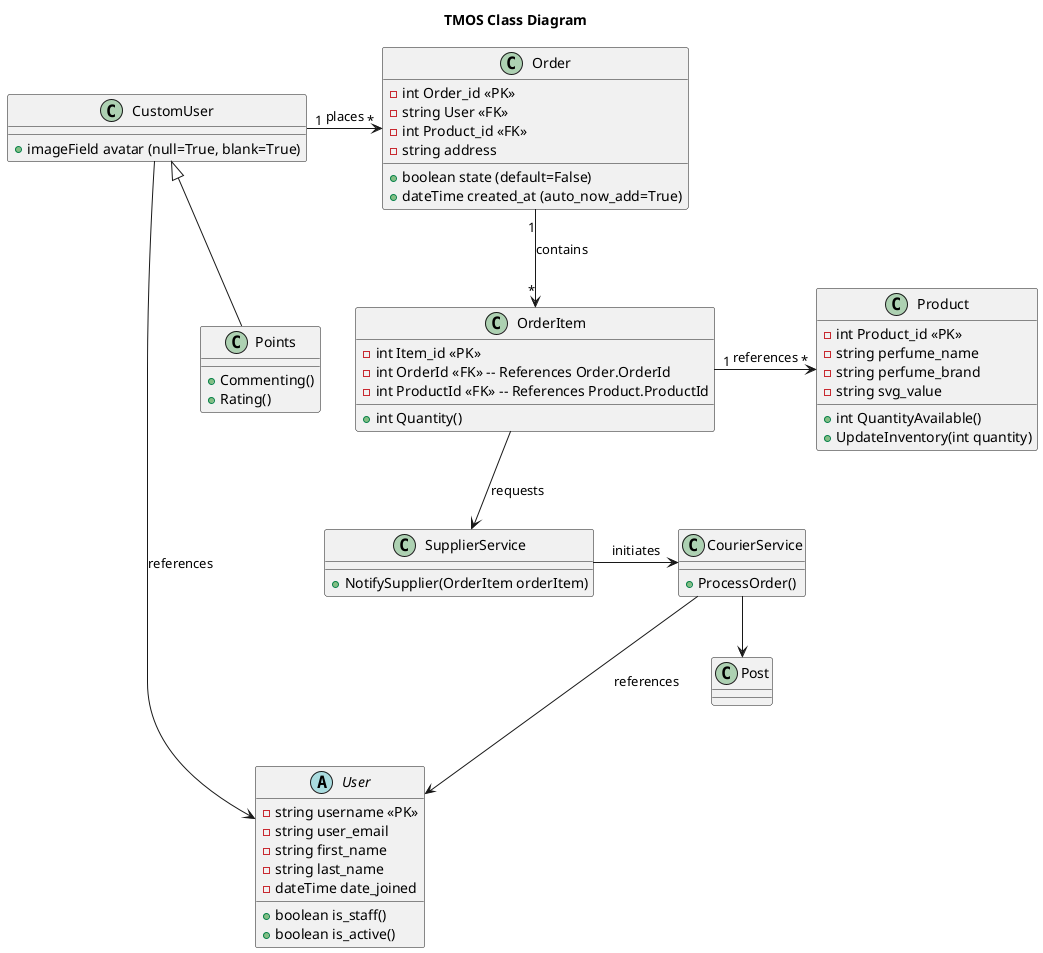 @startuml

title TMOS Class Diagram

abstract class User {
    - string username <<PK>>
    - string user_email
    - string first_name
    - string last_name
    + boolean is_staff()
    + boolean is_active()
    - dateTime date_joined

}
class CustomUser {
	+ imageField avatar (null=True, blank=True)
}

class Order {
    - int Order_id <<PK>>
	- string User <<FK>>
	- int Product_id <<FK>>
	- string address
	+ boolean state (default=False)
	+ dateTime created_at (auto_now_add=True)
}

class OrderItem {
  - int Item_id <<PK>>
  - int OrderId <<FK>> -- References Order.OrderId
  - int ProductId <<FK>> -- References Product.ProductId
  + int Quantity()
}

class Product {
    - int Product_id <<PK>>
    - string perfume_name
	- string perfume_brand
	- string svg_value
    + int QuantityAvailable()
    + UpdateInventory(int quantity)
}

class CourierService {
  + ProcessOrder()
}

class SupplierService {
  + NotifySupplier(OrderItem orderItem)
}


class Post {
}

class Points extends CustomUser{
    + Commenting()
    + Rating()
}

CustomUser "1" -> "*" Order : places
CustomUser --> User : references
Order "1" --> "*" OrderItem : contains
OrderItem "1" -> "*" Product : "references"
SupplierService -> CourierService : initiates
CourierService ---> User : "references"
CourierService --> Post

OrderItem --> SupplierService : "requests"

@enduml